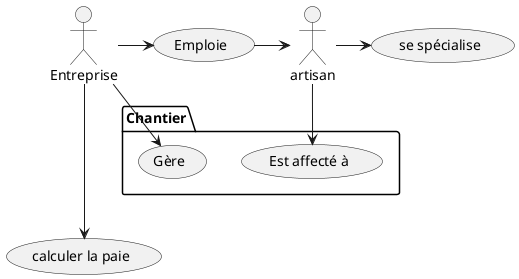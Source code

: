 @startuml
usecase d as "Emploie"
(se spécialise) as sp
(calculer la paie) as cp

actor Entreprise 
:artisan: as a

Package Chantier {
    (Gère) as G
    (Est affecté à) as T
}
'Pour aligner les 2 acteurs :

Entreprise -> d
Entreprise --> G
Entreprise ---> cp
a -> T
a -> sp
d -> a
@enduml
```